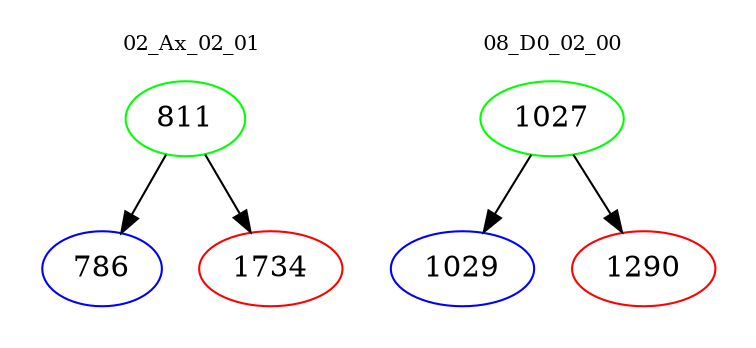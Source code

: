 digraph{
subgraph cluster_0 {
color = white
label = "02_Ax_02_01";
fontsize=10;
T0_811 [label="811", color="green"]
T0_811 -> T0_786 [color="black"]
T0_786 [label="786", color="blue"]
T0_811 -> T0_1734 [color="black"]
T0_1734 [label="1734", color="red"]
}
subgraph cluster_1 {
color = white
label = "08_D0_02_00";
fontsize=10;
T1_1027 [label="1027", color="green"]
T1_1027 -> T1_1029 [color="black"]
T1_1029 [label="1029", color="blue"]
T1_1027 -> T1_1290 [color="black"]
T1_1290 [label="1290", color="red"]
}
}
